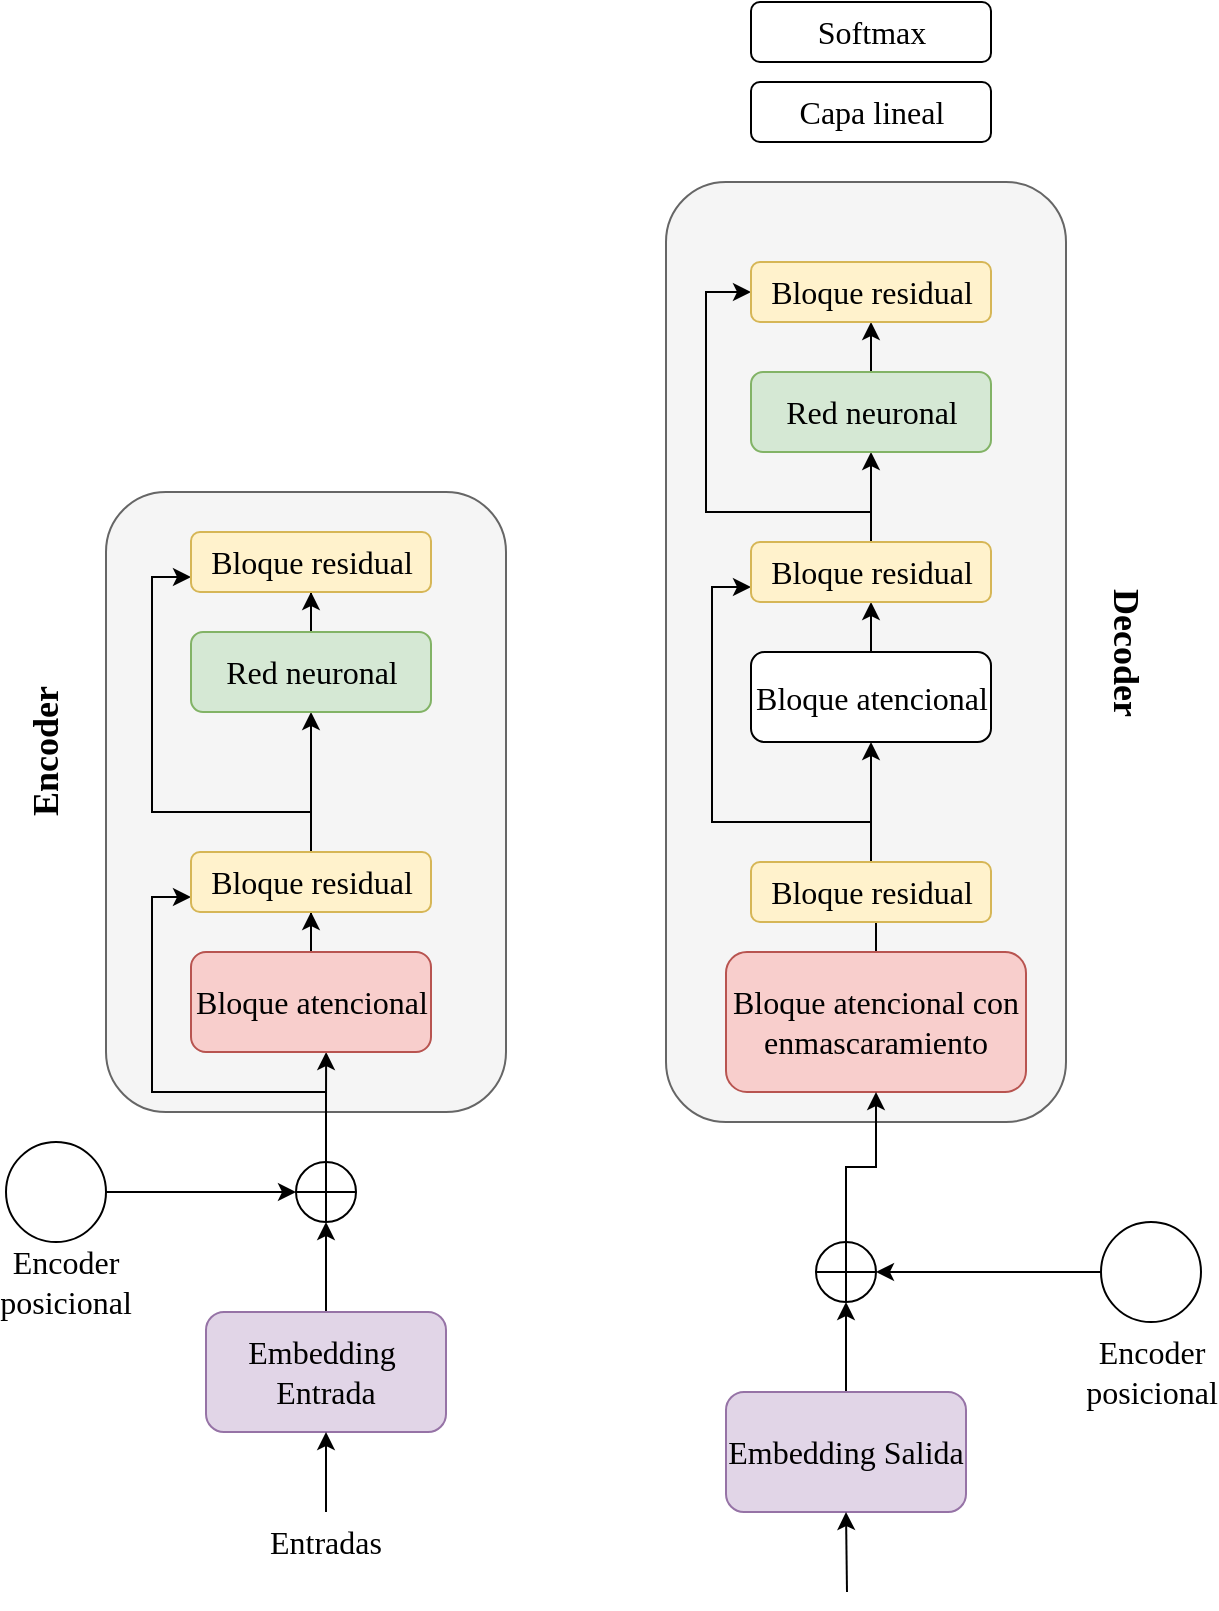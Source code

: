 <mxfile version="20.4.0" type="google"><diagram id="Jhb3fEFgLQXIVHbgxMgD" name="Page-1"><mxGraphModel grid="1" page="1" gridSize="10" guides="1" tooltips="1" connect="1" arrows="1" fold="1" pageScale="1" pageWidth="850" pageHeight="1100" math="0" shadow="0"><root><mxCell id="0"/><mxCell id="1" parent="0"/><mxCell id="fXeDNsvnd4T2x5YIEZm5-10" value="" style="rounded=1;whiteSpace=wrap;html=1;fillColor=#f5f5f5;fontColor=#333333;strokeColor=#666666;fontSize=16;fontFamily=Libre Franklin;fontSource=https%3A%2F%2Ffonts.googleapis.com%2Fcss%3Ffamily%3DLibre%2BFranklin;" vertex="1" parent="1"><mxGeometry x="160" y="470" width="200" height="310" as="geometry"/></mxCell><mxCell id="fXeDNsvnd4T2x5YIEZm5-8" style="edgeStyle=orthogonalEdgeStyle;rounded=0;orthogonalLoop=1;jettySize=auto;html=1;entryX=0.5;entryY=1;entryDx=0;entryDy=0;entryPerimeter=0;fontSize=16;fontFamily=Libre Franklin;fontSource=https%3A%2F%2Ffonts.googleapis.com%2Fcss%3Ffamily%3DLibre%2BFranklin;" edge="1" parent="1" source="fXeDNsvnd4T2x5YIEZm5-1" target="fXeDNsvnd4T2x5YIEZm5-6"><mxGeometry relative="1" as="geometry"/></mxCell><mxCell id="fXeDNsvnd4T2x5YIEZm5-1" value="Embedding&amp;nbsp; Entrada" style="rounded=1;whiteSpace=wrap;html=1;fillColor=#e1d5e7;strokeColor=#9673a6;fontSize=16;fontFamily=Libre Franklin;fontSource=https%3A%2F%2Ffonts.googleapis.com%2Fcss%3Ffamily%3DLibre%2BFranklin;" vertex="1" parent="1"><mxGeometry x="210" y="880" width="120" height="60" as="geometry"/></mxCell><mxCell id="fXeDNsvnd4T2x5YIEZm5-2" value="" style="endArrow=classic;html=1;rounded=0;entryX=0.5;entryY=1;entryDx=0;entryDy=0;fontSize=16;fontFamily=Libre Franklin;fontSource=https%3A%2F%2Ffonts.googleapis.com%2Fcss%3Ffamily%3DLibre%2BFranklin;" edge="1" parent="1" target="fXeDNsvnd4T2x5YIEZm5-1"><mxGeometry width="50" height="50" relative="1" as="geometry"><mxPoint x="270" y="980" as="sourcePoint"/><mxPoint x="280" y="960" as="targetPoint"/></mxGeometry></mxCell><mxCell id="fXeDNsvnd4T2x5YIEZm5-3" value="Entradas" style="text;html=1;strokeColor=none;fillColor=none;align=center;verticalAlign=middle;whiteSpace=wrap;rounded=0;fontSize=16;fontFamily=Libre Franklin;fontSource=https%3A%2F%2Ffonts.googleapis.com%2Fcss%3Ffamily%3DLibre%2BFranklin;" vertex="1" parent="1"><mxGeometry x="240" y="980" width="60" height="30" as="geometry"/></mxCell><mxCell id="fXeDNsvnd4T2x5YIEZm5-7" style="edgeStyle=orthogonalEdgeStyle;rounded=0;orthogonalLoop=1;jettySize=auto;html=1;entryX=0;entryY=0.5;entryDx=0;entryDy=0;entryPerimeter=0;fontSize=16;fontFamily=Libre Franklin;fontSource=https%3A%2F%2Ffonts.googleapis.com%2Fcss%3Ffamily%3DLibre%2BFranklin;" edge="1" parent="1" source="fXeDNsvnd4T2x5YIEZm5-4" target="fXeDNsvnd4T2x5YIEZm5-6"><mxGeometry relative="1" as="geometry"/></mxCell><mxCell id="fXeDNsvnd4T2x5YIEZm5-4" value="" style="ellipse;whiteSpace=wrap;html=1;aspect=fixed;fontSize=16;fontFamily=Libre Franklin;fontSource=https%3A%2F%2Ffonts.googleapis.com%2Fcss%3Ffamily%3DLibre%2BFranklin;" vertex="1" parent="1"><mxGeometry x="110" y="795" width="50" height="50" as="geometry"/></mxCell><mxCell id="fXeDNsvnd4T2x5YIEZm5-16" style="edgeStyle=orthogonalEdgeStyle;rounded=0;orthogonalLoop=1;jettySize=auto;html=1;entryX=0.563;entryY=1;entryDx=0;entryDy=0;entryPerimeter=0;fontSize=16;fontFamily=Libre Franklin;fontSource=https%3A%2F%2Ffonts.googleapis.com%2Fcss%3Ffamily%3DLibre%2BFranklin;" edge="1" parent="1" source="fXeDNsvnd4T2x5YIEZm5-6" target="fXeDNsvnd4T2x5YIEZm5-11"><mxGeometry relative="1" as="geometry"/></mxCell><mxCell id="fXeDNsvnd4T2x5YIEZm5-17" style="edgeStyle=orthogonalEdgeStyle;rounded=0;orthogonalLoop=1;jettySize=auto;html=1;entryX=0;entryY=0.75;entryDx=0;entryDy=0;fontSize=16;fontFamily=Libre Franklin;fontSource=https%3A%2F%2Ffonts.googleapis.com%2Fcss%3Ffamily%3DLibre%2BFranklin;" edge="1" parent="1" source="fXeDNsvnd4T2x5YIEZm5-6" target="fXeDNsvnd4T2x5YIEZm5-12"><mxGeometry relative="1" as="geometry"><Array as="points"><mxPoint x="270" y="770"/><mxPoint x="183" y="770"/><mxPoint x="183" y="673"/></Array></mxGeometry></mxCell><mxCell id="fXeDNsvnd4T2x5YIEZm5-6" value="" style="verticalLabelPosition=bottom;verticalAlign=top;html=1;shape=mxgraph.flowchart.summing_function;fontSize=16;fontFamily=Libre Franklin;fontSource=https%3A%2F%2Ffonts.googleapis.com%2Fcss%3Ffamily%3DLibre%2BFranklin;" vertex="1" parent="1"><mxGeometry x="255" y="805" width="30" height="30" as="geometry"/></mxCell><mxCell id="fXeDNsvnd4T2x5YIEZm5-9" value="Encoder posicional" style="text;html=1;strokeColor=none;fillColor=none;align=center;verticalAlign=middle;whiteSpace=wrap;rounded=0;fontSize=16;fontFamily=Libre Franklin;fontSource=https%3A%2F%2Ffonts.googleapis.com%2Fcss%3Ffamily%3DLibre%2BFranklin;" vertex="1" parent="1"><mxGeometry x="110" y="850" width="60" height="30" as="geometry"/></mxCell><mxCell id="fXeDNsvnd4T2x5YIEZm5-18" style="edgeStyle=orthogonalEdgeStyle;rounded=0;orthogonalLoop=1;jettySize=auto;html=1;entryX=0.5;entryY=1;entryDx=0;entryDy=0;fontSize=16;fontFamily=Libre Franklin;fontSource=https%3A%2F%2Ffonts.googleapis.com%2Fcss%3Ffamily%3DLibre%2BFranklin;" edge="1" parent="1" source="fXeDNsvnd4T2x5YIEZm5-11" target="fXeDNsvnd4T2x5YIEZm5-12"><mxGeometry relative="1" as="geometry"/></mxCell><mxCell id="fXeDNsvnd4T2x5YIEZm5-11" value="Bloque atencional" style="rounded=1;whiteSpace=wrap;html=1;fillColor=#f8cecc;strokeColor=#b85450;fontSize=16;fontFamily=Libre Franklin;fontSource=https%3A%2F%2Ffonts.googleapis.com%2Fcss%3Ffamily%3DLibre%2BFranklin;" vertex="1" parent="1"><mxGeometry x="202.5" y="700" width="120" height="50" as="geometry"/></mxCell><mxCell id="fXeDNsvnd4T2x5YIEZm5-19" style="edgeStyle=orthogonalEdgeStyle;rounded=0;orthogonalLoop=1;jettySize=auto;html=1;entryX=0.5;entryY=1;entryDx=0;entryDy=0;fontSize=16;fontFamily=Libre Franklin;fontSource=https%3A%2F%2Ffonts.googleapis.com%2Fcss%3Ffamily%3DLibre%2BFranklin;" edge="1" parent="1" source="fXeDNsvnd4T2x5YIEZm5-12" target="fXeDNsvnd4T2x5YIEZm5-13"><mxGeometry relative="1" as="geometry"/></mxCell><mxCell id="fXeDNsvnd4T2x5YIEZm5-20" style="edgeStyle=orthogonalEdgeStyle;rounded=0;orthogonalLoop=1;jettySize=auto;html=1;entryX=0;entryY=0.75;entryDx=0;entryDy=0;fontSize=16;fontFamily=Libre Franklin;fontSource=https%3A%2F%2Ffonts.googleapis.com%2Fcss%3Ffamily%3DLibre%2BFranklin;" edge="1" parent="1" source="fXeDNsvnd4T2x5YIEZm5-12" target="fXeDNsvnd4T2x5YIEZm5-14"><mxGeometry relative="1" as="geometry"><Array as="points"><mxPoint x="263" y="630"/><mxPoint x="183" y="630"/><mxPoint x="183" y="513"/></Array></mxGeometry></mxCell><mxCell id="fXeDNsvnd4T2x5YIEZm5-12" value="Bloque residual" style="rounded=1;whiteSpace=wrap;html=1;fillColor=#fff2cc;strokeColor=#d6b656;fontSize=16;fontFamily=Libre Franklin;fontSource=https%3A%2F%2Ffonts.googleapis.com%2Fcss%3Ffamily%3DLibre%2BFranklin;" vertex="1" parent="1"><mxGeometry x="202.5" y="650" width="120" height="30" as="geometry"/></mxCell><mxCell id="fXeDNsvnd4T2x5YIEZm5-47" value="" style="edgeStyle=orthogonalEdgeStyle;rounded=0;orthogonalLoop=1;jettySize=auto;html=1;fontSize=16;fontFamily=Libre Franklin;fontSource=https%3A%2F%2Ffonts.googleapis.com%2Fcss%3Ffamily%3DLibre%2BFranklin;" edge="1" parent="1" source="fXeDNsvnd4T2x5YIEZm5-13" target="fXeDNsvnd4T2x5YIEZm5-14"><mxGeometry relative="1" as="geometry"/></mxCell><mxCell id="fXeDNsvnd4T2x5YIEZm5-13" value="Red neuronal" style="rounded=1;whiteSpace=wrap;html=1;fillColor=#d5e8d4;strokeColor=#82b366;fontSize=16;fontFamily=Libre Franklin;fontSource=https%3A%2F%2Ffonts.googleapis.com%2Fcss%3Ffamily%3DLibre%2BFranklin;" vertex="1" parent="1"><mxGeometry x="202.5" y="540" width="120" height="40" as="geometry"/></mxCell><mxCell id="fXeDNsvnd4T2x5YIEZm5-14" value="Bloque residual" style="rounded=1;whiteSpace=wrap;html=1;fillColor=#fff2cc;strokeColor=#d6b656;fontSize=16;fontFamily=Libre Franklin;fontSource=https%3A%2F%2Ffonts.googleapis.com%2Fcss%3Ffamily%3DLibre%2BFranklin;" vertex="1" parent="1"><mxGeometry x="202.5" y="490" width="120" height="30" as="geometry"/></mxCell><mxCell id="fXeDNsvnd4T2x5YIEZm5-15" value="&lt;font style=&quot;font-size: 18px;&quot;&gt;Encoder&lt;/font&gt;" style="text;strokeColor=none;fillColor=none;html=1;fontSize=18;fontStyle=1;verticalAlign=middle;align=center;rotation=-90;fontFamily=Libre Franklin;fontSource=https%3A%2F%2Ffonts.googleapis.com%2Fcss%3Ffamily%3DLibre%2BFranklin;" vertex="1" parent="1"><mxGeometry x="80" y="580" width="100" height="40" as="geometry"/></mxCell><mxCell id="fXeDNsvnd4T2x5YIEZm5-21" value="" style="rounded=1;whiteSpace=wrap;html=1;fillColor=#f5f5f5;fontColor=#333333;strokeColor=#666666;fontSize=16;fontFamily=Libre Franklin;fontSource=https%3A%2F%2Ffonts.googleapis.com%2Fcss%3Ffamily%3DLibre%2BFranklin;" vertex="1" parent="1"><mxGeometry x="440" y="315" width="200" height="470" as="geometry"/></mxCell><mxCell id="fXeDNsvnd4T2x5YIEZm5-22" style="edgeStyle=orthogonalEdgeStyle;rounded=0;orthogonalLoop=1;jettySize=auto;html=1;entryX=0.5;entryY=1;entryDx=0;entryDy=0;fontSize=16;fontFamily=Libre Franklin;fontSource=https%3A%2F%2Ffonts.googleapis.com%2Fcss%3Ffamily%3DLibre%2BFranklin;" edge="1" parent="1" source="fXeDNsvnd4T2x5YIEZm5-23" target="fXeDNsvnd4T2x5YIEZm5-26"><mxGeometry relative="1" as="geometry"/></mxCell><mxCell id="fXeDNsvnd4T2x5YIEZm5-23" value="Bloque atencional con enmascaramiento" style="rounded=1;whiteSpace=wrap;html=1;fillColor=#f8cecc;strokeColor=#b85450;fontSize=16;fontFamily=Libre Franklin;fontSource=https%3A%2F%2Ffonts.googleapis.com%2Fcss%3Ffamily%3DLibre%2BFranklin;" vertex="1" parent="1"><mxGeometry x="470" y="700" width="150" height="70" as="geometry"/></mxCell><mxCell id="fXeDNsvnd4T2x5YIEZm5-24" style="edgeStyle=orthogonalEdgeStyle;rounded=0;orthogonalLoop=1;jettySize=auto;html=1;entryX=0.5;entryY=1;entryDx=0;entryDy=0;fontSize=16;fontFamily=Libre Franklin;fontSource=https%3A%2F%2Ffonts.googleapis.com%2Fcss%3Ffamily%3DLibre%2BFranklin;" edge="1" parent="1" source="fXeDNsvnd4T2x5YIEZm5-26" target="fXeDNsvnd4T2x5YIEZm5-27"><mxGeometry relative="1" as="geometry"/></mxCell><mxCell id="fXeDNsvnd4T2x5YIEZm5-25" style="edgeStyle=orthogonalEdgeStyle;rounded=0;orthogonalLoop=1;jettySize=auto;html=1;entryX=0;entryY=0.75;entryDx=0;entryDy=0;fontSize=16;fontFamily=Libre Franklin;fontSource=https%3A%2F%2Ffonts.googleapis.com%2Fcss%3Ffamily%3DLibre%2BFranklin;" edge="1" parent="1" source="fXeDNsvnd4T2x5YIEZm5-26" target="fXeDNsvnd4T2x5YIEZm5-28"><mxGeometry relative="1" as="geometry"><Array as="points"><mxPoint x="543" y="635"/><mxPoint x="463" y="635"/><mxPoint x="463" y="518"/></Array></mxGeometry></mxCell><mxCell id="fXeDNsvnd4T2x5YIEZm5-26" value="Bloque residual" style="rounded=1;whiteSpace=wrap;html=1;fillColor=#fff2cc;strokeColor=#d6b656;fontSize=16;fontFamily=Libre Franklin;fontSource=https%3A%2F%2Ffonts.googleapis.com%2Fcss%3Ffamily%3DLibre%2BFranklin;" vertex="1" parent="1"><mxGeometry x="482.5" y="655" width="120" height="30" as="geometry"/></mxCell><mxCell id="fXeDNsvnd4T2x5YIEZm5-50" style="edgeStyle=orthogonalEdgeStyle;rounded=0;orthogonalLoop=1;jettySize=auto;html=1;entryX=0.5;entryY=1;entryDx=0;entryDy=0;fontSize=16;fontFamily=Libre Franklin;fontSource=https%3A%2F%2Ffonts.googleapis.com%2Fcss%3Ffamily%3DLibre%2BFranklin;" edge="1" parent="1" source="fXeDNsvnd4T2x5YIEZm5-27" target="fXeDNsvnd4T2x5YIEZm5-28"><mxGeometry relative="1" as="geometry"/></mxCell><mxCell id="fXeDNsvnd4T2x5YIEZm5-27" value="Bloque atencional" style="rounded=1;whiteSpace=wrap;html=1;fontSize=16;fontFamily=Libre Franklin;fontSource=https%3A%2F%2Ffonts.googleapis.com%2Fcss%3Ffamily%3DLibre%2BFranklin;" vertex="1" parent="1"><mxGeometry x="482.5" y="550" width="120" height="45" as="geometry"/></mxCell><mxCell id="fXeDNsvnd4T2x5YIEZm5-45" style="edgeStyle=orthogonalEdgeStyle;rounded=0;orthogonalLoop=1;jettySize=auto;html=1;entryX=0.5;entryY=1;entryDx=0;entryDy=0;fontSize=16;fontFamily=Libre Franklin;fontSource=https%3A%2F%2Ffonts.googleapis.com%2Fcss%3Ffamily%3DLibre%2BFranklin;" edge="1" parent="1" source="fXeDNsvnd4T2x5YIEZm5-28" target="fXeDNsvnd4T2x5YIEZm5-32"><mxGeometry relative="1" as="geometry"/></mxCell><mxCell id="fXeDNsvnd4T2x5YIEZm5-46" style="edgeStyle=orthogonalEdgeStyle;rounded=0;orthogonalLoop=1;jettySize=auto;html=1;entryX=0;entryY=0.5;entryDx=0;entryDy=0;fontSize=16;fontFamily=Libre Franklin;fontSource=https%3A%2F%2Ffonts.googleapis.com%2Fcss%3Ffamily%3DLibre%2BFranklin;" edge="1" parent="1" source="fXeDNsvnd4T2x5YIEZm5-28" target="fXeDNsvnd4T2x5YIEZm5-33"><mxGeometry relative="1" as="geometry"><Array as="points"><mxPoint x="543" y="480"/><mxPoint x="460" y="480"/><mxPoint x="460" y="370"/></Array></mxGeometry></mxCell><mxCell id="fXeDNsvnd4T2x5YIEZm5-28" value="Bloque residual" style="rounded=1;whiteSpace=wrap;html=1;fillColor=#fff2cc;strokeColor=#d6b656;fontSize=16;fontFamily=Libre Franklin;fontSource=https%3A%2F%2Ffonts.googleapis.com%2Fcss%3Ffamily%3DLibre%2BFranklin;" vertex="1" parent="1"><mxGeometry x="482.5" y="495" width="120" height="30" as="geometry"/></mxCell><mxCell id="fXeDNsvnd4T2x5YIEZm5-29" value="&lt;font style=&quot;font-size: 18px;&quot;&gt;Decoder&lt;/font&gt;" style="text;strokeColor=none;fillColor=none;html=1;fontSize=18;fontStyle=1;verticalAlign=middle;align=center;rotation=90;fontFamily=Libre Franklin;fontSource=https%3A%2F%2Ffonts.googleapis.com%2Fcss%3Ffamily%3DLibre%2BFranklin;" vertex="1" parent="1"><mxGeometry x="620" y="530" width="100" height="40" as="geometry"/></mxCell><mxCell id="fXeDNsvnd4T2x5YIEZm5-30" value="Capa lineal" style="rounded=1;whiteSpace=wrap;html=1;fontSize=16;fontFamily=Libre Franklin;fontSource=https%3A%2F%2Ffonts.googleapis.com%2Fcss%3Ffamily%3DLibre%2BFranklin;" vertex="1" parent="1"><mxGeometry x="482.5" y="265" width="120" height="30" as="geometry"/></mxCell><mxCell id="fXeDNsvnd4T2x5YIEZm5-31" value="Softmax" style="rounded=1;whiteSpace=wrap;html=1;fontSize=16;fontFamily=Libre Franklin;fontSource=https%3A%2F%2Ffonts.googleapis.com%2Fcss%3Ffamily%3DLibre%2BFranklin;" vertex="1" parent="1"><mxGeometry x="482.5" y="225" width="120" height="30" as="geometry"/></mxCell><mxCell id="fXeDNsvnd4T2x5YIEZm5-48" value="" style="edgeStyle=orthogonalEdgeStyle;rounded=0;orthogonalLoop=1;jettySize=auto;html=1;fontSize=16;fontFamily=Libre Franklin;fontSource=https%3A%2F%2Ffonts.googleapis.com%2Fcss%3Ffamily%3DLibre%2BFranklin;" edge="1" parent="1" source="fXeDNsvnd4T2x5YIEZm5-32" target="fXeDNsvnd4T2x5YIEZm5-33"><mxGeometry relative="1" as="geometry"/></mxCell><mxCell id="fXeDNsvnd4T2x5YIEZm5-32" value="Red neuronal" style="rounded=1;whiteSpace=wrap;html=1;fillColor=#d5e8d4;strokeColor=#82b366;fontSize=16;fontFamily=Libre Franklin;fontSource=https%3A%2F%2Ffonts.googleapis.com%2Fcss%3Ffamily%3DLibre%2BFranklin;" vertex="1" parent="1"><mxGeometry x="482.5" y="410" width="120" height="40" as="geometry"/></mxCell><mxCell id="fXeDNsvnd4T2x5YIEZm5-33" value="Bloque residual" style="rounded=1;whiteSpace=wrap;html=1;fillColor=#fff2cc;strokeColor=#d6b656;fontSize=16;fontFamily=Libre Franklin;fontSource=https%3A%2F%2Ffonts.googleapis.com%2Fcss%3Ffamily%3DLibre%2BFranklin;" vertex="1" parent="1"><mxGeometry x="482.5" y="355" width="120" height="30" as="geometry"/></mxCell><mxCell id="fXeDNsvnd4T2x5YIEZm5-34" style="edgeStyle=orthogonalEdgeStyle;rounded=0;orthogonalLoop=1;jettySize=auto;html=1;entryX=0.5;entryY=1;entryDx=0;entryDy=0;entryPerimeter=0;fontSize=16;fontFamily=Libre Franklin;fontSource=https%3A%2F%2Ffonts.googleapis.com%2Fcss%3Ffamily%3DLibre%2BFranklin;" edge="1" parent="1" source="fXeDNsvnd4T2x5YIEZm5-35" target="fXeDNsvnd4T2x5YIEZm5-40"><mxGeometry relative="1" as="geometry"/></mxCell><mxCell id="fXeDNsvnd4T2x5YIEZm5-35" value="Embedding Salida" style="rounded=1;whiteSpace=wrap;html=1;fillColor=#e1d5e7;strokeColor=#9673a6;fontSize=16;fontFamily=Libre Franklin;fontSource=https%3A%2F%2Ffonts.googleapis.com%2Fcss%3Ffamily%3DLibre%2BFranklin;" vertex="1" parent="1"><mxGeometry x="470" y="920" width="120" height="60" as="geometry"/></mxCell><mxCell id="fXeDNsvnd4T2x5YIEZm5-36" value="" style="endArrow=classic;html=1;rounded=0;entryX=0.5;entryY=1;entryDx=0;entryDy=0;fontSize=16;fontFamily=Libre Franklin;fontSource=https%3A%2F%2Ffonts.googleapis.com%2Fcss%3Ffamily%3DLibre%2BFranklin;" edge="1" parent="1" target="fXeDNsvnd4T2x5YIEZm5-35"><mxGeometry width="50" height="50" relative="1" as="geometry"><mxPoint x="530.5" y="1020" as="sourcePoint"/><mxPoint x="537.5" y="1000" as="targetPoint"/></mxGeometry></mxCell><mxCell id="fXeDNsvnd4T2x5YIEZm5-38" style="edgeStyle=orthogonalEdgeStyle;rounded=0;orthogonalLoop=1;jettySize=auto;html=1;entryX=1;entryY=0.5;entryDx=0;entryDy=0;entryPerimeter=0;fontSize=16;fontFamily=Libre Franklin;fontSource=https%3A%2F%2Ffonts.googleapis.com%2Fcss%3Ffamily%3DLibre%2BFranklin;" edge="1" parent="1" source="fXeDNsvnd4T2x5YIEZm5-39" target="fXeDNsvnd4T2x5YIEZm5-40"><mxGeometry relative="1" as="geometry"/></mxCell><mxCell id="fXeDNsvnd4T2x5YIEZm5-39" value="" style="ellipse;whiteSpace=wrap;html=1;aspect=fixed;fontSize=16;fontFamily=Libre Franklin;fontSource=https%3A%2F%2Ffonts.googleapis.com%2Fcss%3Ffamily%3DLibre%2BFranklin;" vertex="1" parent="1"><mxGeometry x="657.5" y="835" width="50" height="50" as="geometry"/></mxCell><mxCell id="ZR7cQUZbxYaX_6ga1kzc-1" style="edgeStyle=orthogonalEdgeStyle;rounded=0;orthogonalLoop=1;jettySize=auto;html=1;fontSize=16;fontFamily=Libre Franklin;fontSource=https%3A%2F%2Ffonts.googleapis.com%2Fcss%3Ffamily%3DLibre%2BFranklin;" edge="1" parent="1" source="fXeDNsvnd4T2x5YIEZm5-40" target="fXeDNsvnd4T2x5YIEZm5-23"><mxGeometry relative="1" as="geometry"/></mxCell><mxCell id="fXeDNsvnd4T2x5YIEZm5-40" value="" style="verticalLabelPosition=bottom;verticalAlign=top;html=1;shape=mxgraph.flowchart.summing_function;fontSize=16;fontFamily=Libre Franklin;fontSource=https%3A%2F%2Ffonts.googleapis.com%2Fcss%3Ffamily%3DLibre%2BFranklin;" vertex="1" parent="1"><mxGeometry x="515" y="845" width="30" height="30" as="geometry"/></mxCell><mxCell id="fXeDNsvnd4T2x5YIEZm5-41" value="Encoder posicional" style="text;html=1;strokeColor=none;fillColor=none;align=center;verticalAlign=middle;whiteSpace=wrap;rounded=0;fontSize=16;fontFamily=Libre Franklin;fontSource=https%3A%2F%2Ffonts.googleapis.com%2Fcss%3Ffamily%3DLibre%2BFranklin;" vertex="1" parent="1"><mxGeometry x="652.5" y="895" width="60" height="30" as="geometry"/></mxCell></root></mxGraphModel></diagram></mxfile>